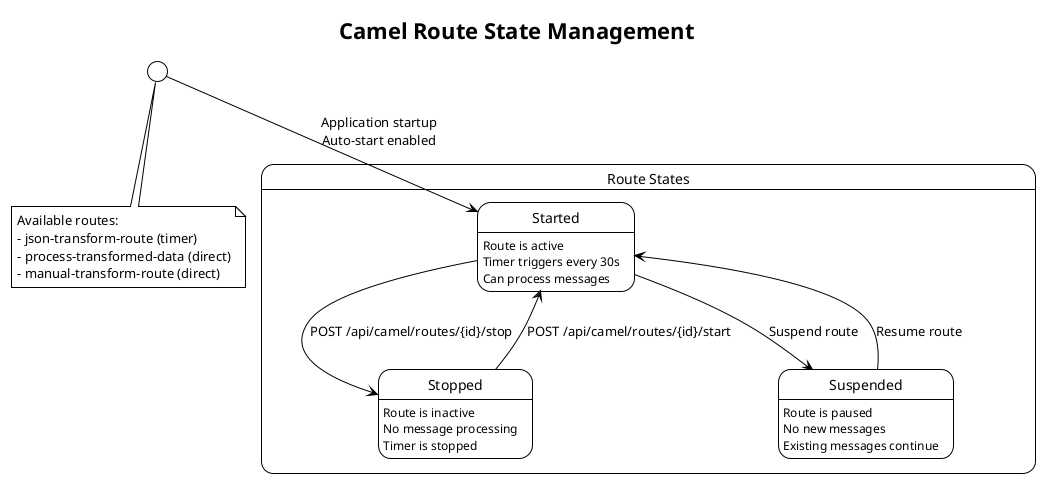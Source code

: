 @startuml Route_State_Management
!theme plain
title Camel Route State Management

state "Route States" as RS {
    state "Started" as Started
    state "Stopped" as Stopped
    state "Suspended" as Suspended
}

[*] --> Started : Application startup\nAuto-start enabled

Started --> Stopped : POST /api/camel/routes/{id}/stop
Stopped --> Started : POST /api/camel/routes/{id}/start
Started --> Suspended : Suspend route
Suspended --> Started : Resume route

Started : Route is active
Started : Timer triggers every 30s
Started : Can process messages

Stopped : Route is inactive
Stopped : No message processing
Stopped : Timer is stopped

Suspended : Route is paused
Suspended : No new messages
Suspended : Existing messages continue

note bottom
Available routes:
- json-transform-route (timer)
- process-transformed-data (direct)
- manual-transform-route (direct)
end note

@enduml
